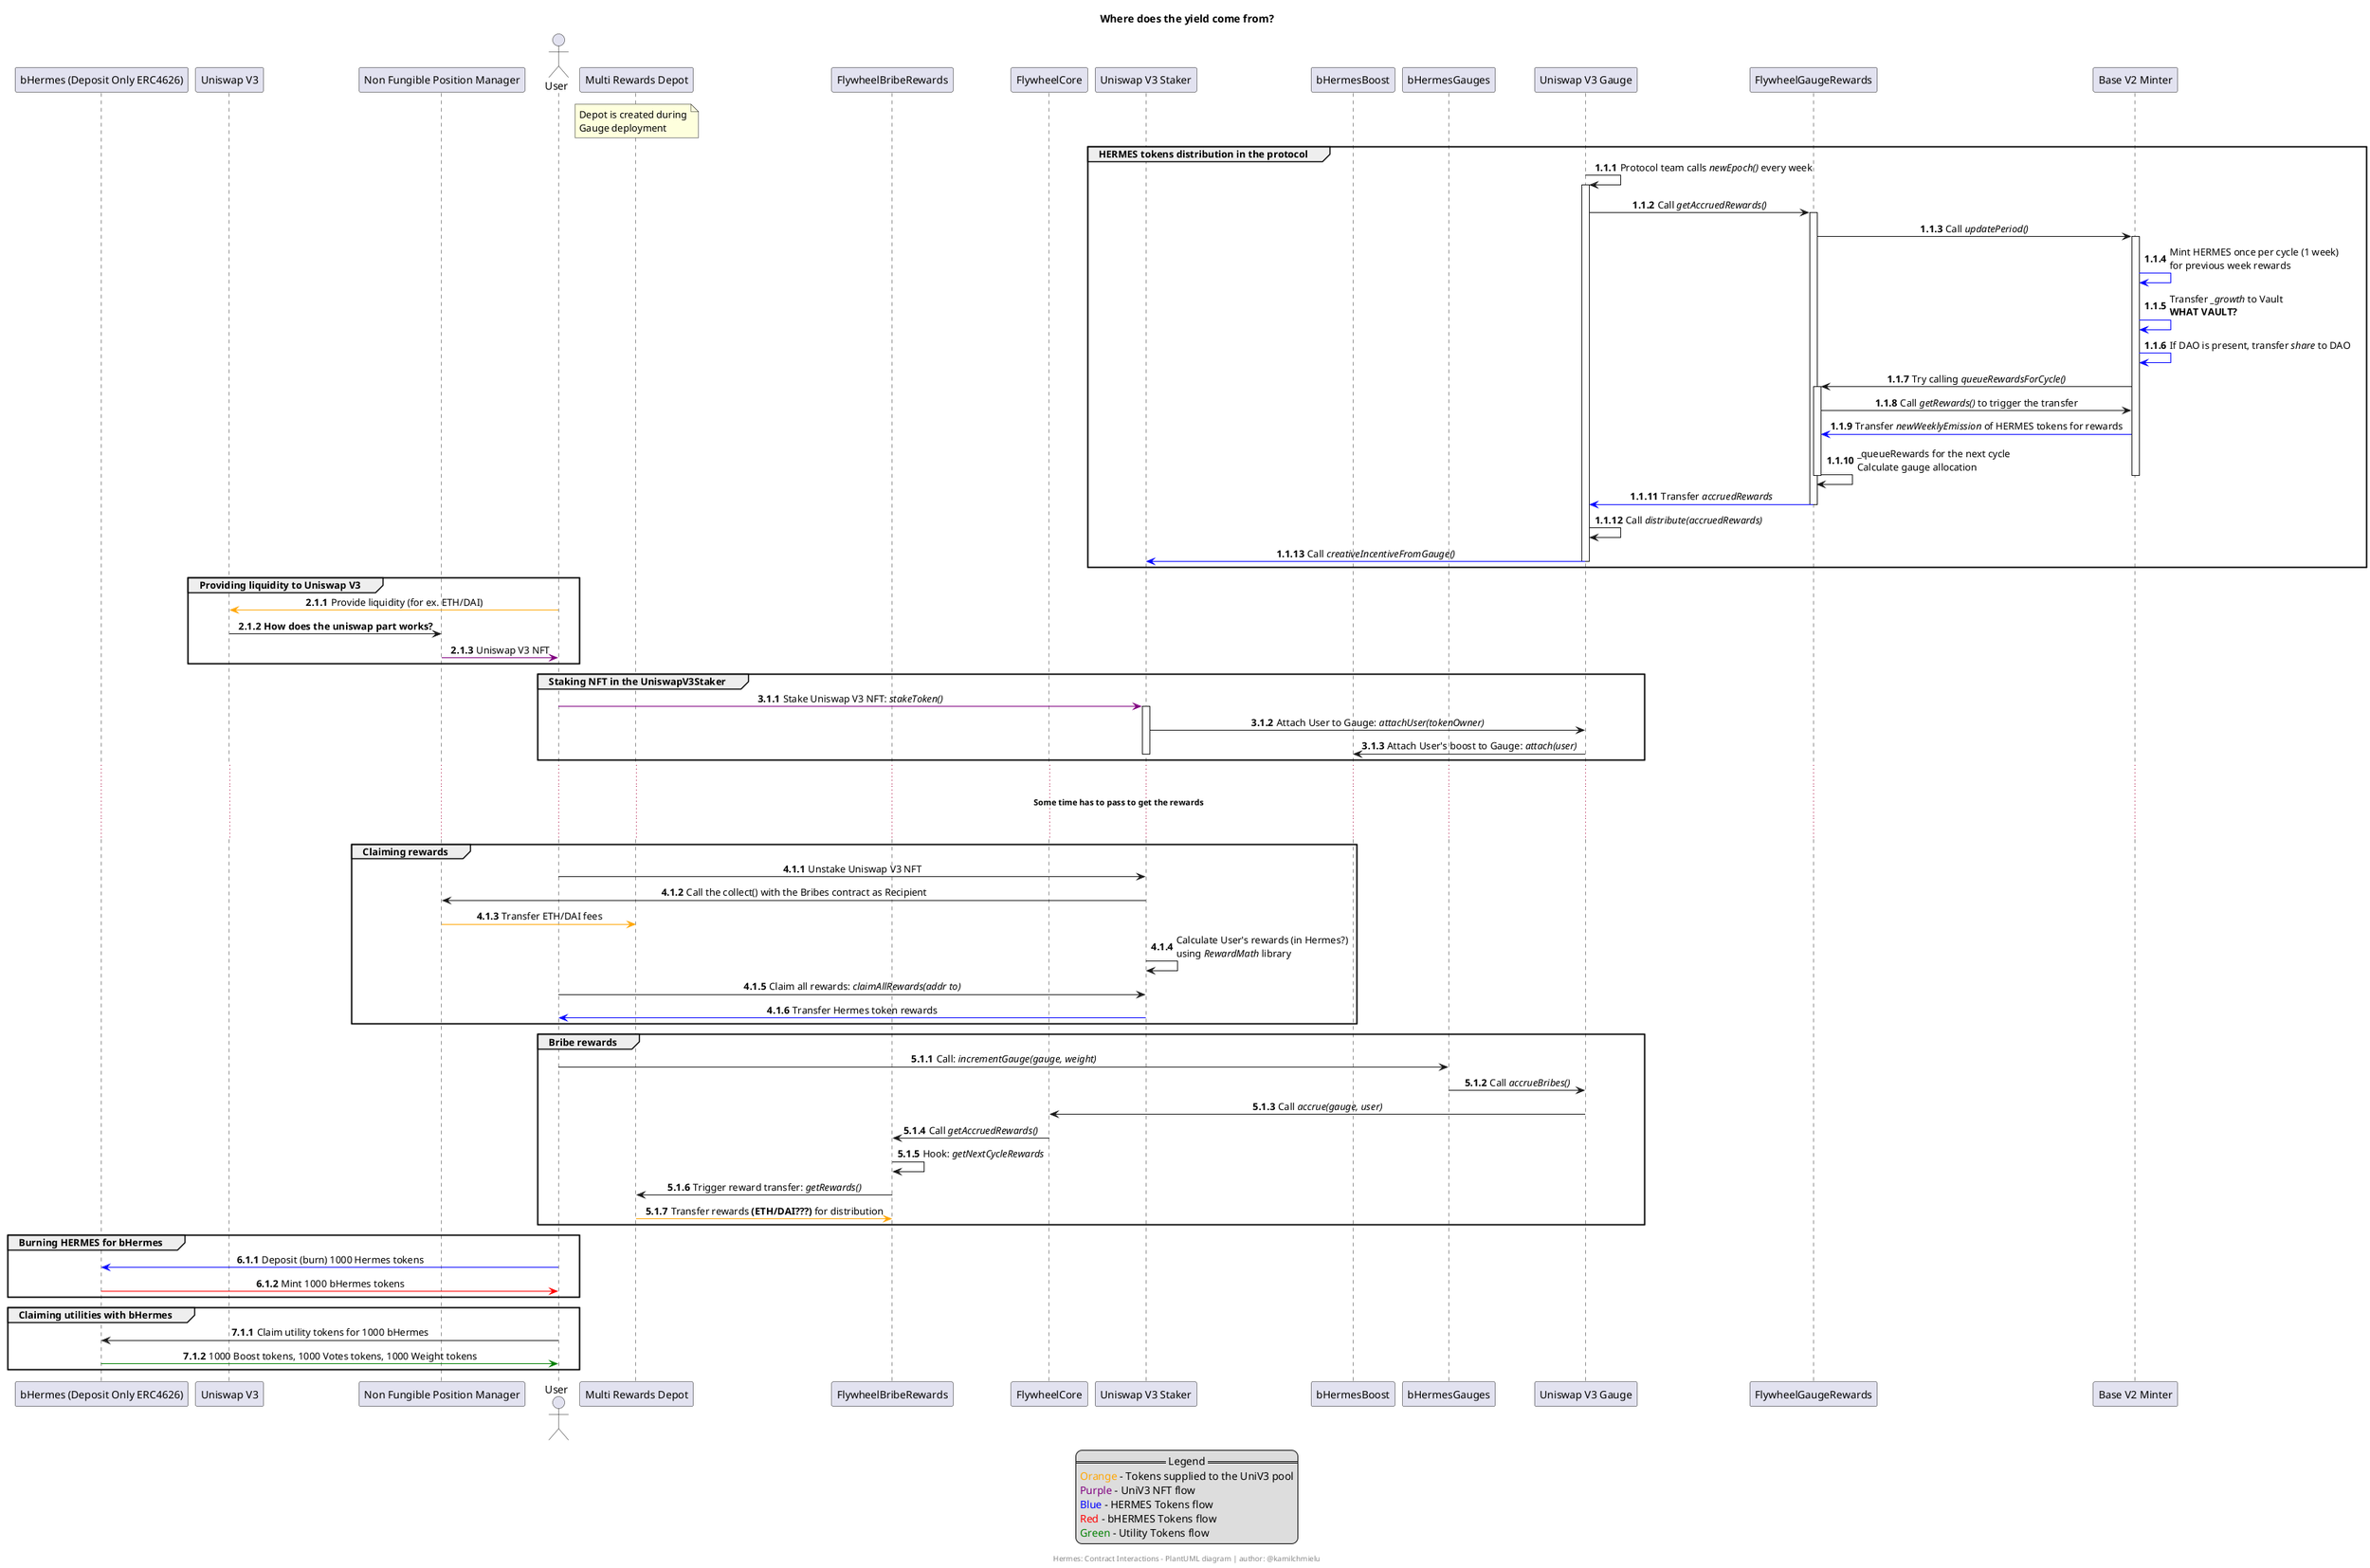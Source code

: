 @startuml
title Where does the yield come from?

/' //////////////////////////////////////////////////////////////////
//                      System Participants                        //
////////////////////////////////////////////////////////////////// '/

participant "bHermes (Deposit Only ERC4626)" as bHermes
participant "Uniswap V3" as UniswapV3
participant "Non Fungible Position Manager" as NonFungiblePositionManager 

actor "User" as User
participant "Multi Rewards Depot" as MultiRewardsDepot
note over MultiRewardsDepot : Depot is created during\nGauge deployment

participant "FlywheelBribeRewards" as FlywheelBribeRewards
participant "FlywheelCore" as FlywheelCore
participant "Uniswap V3 Staker" as UniswapV3Staker
participant "bHermesBoost" as bHermesBoost
participant "bHermesGauges" as bHermesGauges
participant "Uniswap V3 Gauge" as UniswapV3Gauge
participant "FlywheelGaugeRewards" as FlywheelGaugeRewards
participant "Base V2 Minter" as BaseV2Minter

/' //////////////////////////////////////////////////////////////////
//                         Interactions                            //
////////////////////////////////////////////////////////////////// '/
'Numbers are in the A.B.C format, by calling `inc A` you will increase the first number by 1'
autonumber 1.1.1
group HERMES tokens distribution in the protocol
    UniswapV3Gauge -> UniswapV3Gauge : Protocol team calls //newEpoch()// every week
    activate UniswapV3Gauge
    UniswapV3Gauge -> FlywheelGaugeRewards : Call //getAccruedRewards()//
    activate FlywheelGaugeRewards
    FlywheelGaugeRewards -> BaseV2Minter : Call //updatePeriod()//
    activate BaseV2Minter
    BaseV2Minter -[#blue]> BaseV2Minter : Mint HERMES once per cycle (1 week)\nfor previous week rewards
    BaseV2Minter -[#blue]> BaseV2Minter : Transfer //_growth// to Vault\n**WHAT VAULT?** 
    BaseV2Minter -[#blue]> BaseV2Minter : If DAO is present, transfer //share// to DAO
    BaseV2Minter -> FlywheelGaugeRewards : Try calling //queueRewardsForCycle()//
    activate FlywheelGaugeRewards
    FlywheelGaugeRewards -> BaseV2Minter : Call //getRewards()// to trigger the transfer
    BaseV2Minter -[#blue]> FlywheelGaugeRewards : Transfer //newWeeklyEmission// of HERMES tokens for rewards 
    FlywheelGaugeRewards -> FlywheelGaugeRewards : _queueRewards for the next cycle\nCalculate gauge allocation
    deactivate BaseV2Minter
    deactivate FlywheelGaugeRewards
    FlywheelGaugeRewards -[#blue]> UniswapV3Gauge : Transfer //accruedRewards// 
    deactivate FlywheelGaugeRewards
    UniswapV3Gauge -> UniswapV3Gauge : Call //distribute(accruedRewards)//
    UniswapV3Gauge -[#blue]> UniswapV3Staker : Call //creativeIncentiveFromGauge()//
    deactivate UniswapV3Gauge
end

autonumber inc A
group Providing liquidity to Uniswap V3
    User -[#orange]> UniswapV3 : Provide liquidity (for ex. ETH/DAI)
    UniswapV3 -> NonFungiblePositionManager : **How does the uniswap part works?** 
    NonFungiblePositionManager -[#purple]> User : Uniswap V3 NFT
end

autonumber inc A
group Staking NFT in the UniswapV3Staker
    User -[#purple]> UniswapV3Staker : Stake Uniswap V3 NFT: //stakeToken()//
    activate UniswapV3Staker
    UniswapV3Staker -> UniswapV3Gauge : Attach User to Gauge: //attachUser(tokenOwner)//
    UniswapV3Gauge -> bHermesBoost : Attach User's boost to Gauge: //attach(user)//
    deactivate UniswapV3Staker
end

...
... **Some time has to pass to get the rewards** ...
...

autonumber inc A
group Claiming rewards
    User -> UniswapV3Staker : Unstake Uniswap V3 NFT
    UniswapV3Staker -> NonFungiblePositionManager : Call the collect() with the Bribes contract as Recipient
    NonFungiblePositionManager -[#orange]> MultiRewardsDepot : Transfer ETH/DAI fees
    UniswapV3Staker -> UniswapV3Staker : Calculate User's rewards (in Hermes?)\nusing //RewardMath// library 
    User -> UniswapV3Staker : Claim all rewards: //claimAllRewards(addr to)//
    UniswapV3Staker -[#blue]> User : Transfer Hermes token rewards
end

autonumber inc A
group Bribe rewards
    User -> bHermesGauges : Call: //incrementGauge(gauge, weight)//
    bHermesGauges -> UniswapV3Gauge : Call //accrueBribes()//
    UniswapV3Gauge -> FlywheelCore : Call //accrue(gauge, user)//
    FlywheelCore -> FlywheelBribeRewards : Call //getAccruedRewards()//
    FlywheelBribeRewards -> FlywheelBribeRewards : Hook: //getNextCycleRewards//
    FlywheelBribeRewards -> MultiRewardsDepot : Trigger reward transfer: //getRewards()//
    MultiRewardsDepot -[#orange]> FlywheelBribeRewards : Transfer rewards **(ETH/DAI???)** for distribution

end

autonumber inc A
group Burning HERMES for bHermes
    User -[#blue]> bHermes : Deposit (burn) 1000 Hermes tokens
    bHermes -[#red]> User : Mint 1000 bHermes tokens
end

autonumber inc A
group Claiming utilities with bHermes
    User -> bHermes : Claim utility tokens for 1000 bHermes
    bHermes -[#green]> User : 1000 Boost tokens, 1000 Votes tokens, 1000 Weight tokens
end

/' //////////////////////////////////////////////////////////////////
//                            Legend                               //
////////////////////////////////////////////////////////////////// '/

legend
    == Legend ==
    <font color=orange>Orange</font> - Tokens supplied to the UniV3 pool
    <font color=purple>Purple</font> - UniV3 NFT flow
    <font color=blue>Blue</font> - HERMES Tokens flow
    <font color=red>Red</font> - bHERMES Tokens flow
    <font color=green>Green</font> - Utility Tokens flow
endlegend

/' //////////////////////////////////////////////////////////////////
//                            Styling                              //
////////////////////////////////////////////////////////////////// '/

skinparam sequenceMessageAlign center
skinparam note {
    BorderColor black
    BackgroundColor white
    FontColor black
}
skinparam participant {
    FontSize 25
    BackgroundColor lightgray
}

footer Hermes: Contract Interactions - PlantUML diagram | author: @kamilchmielu
@enduml
